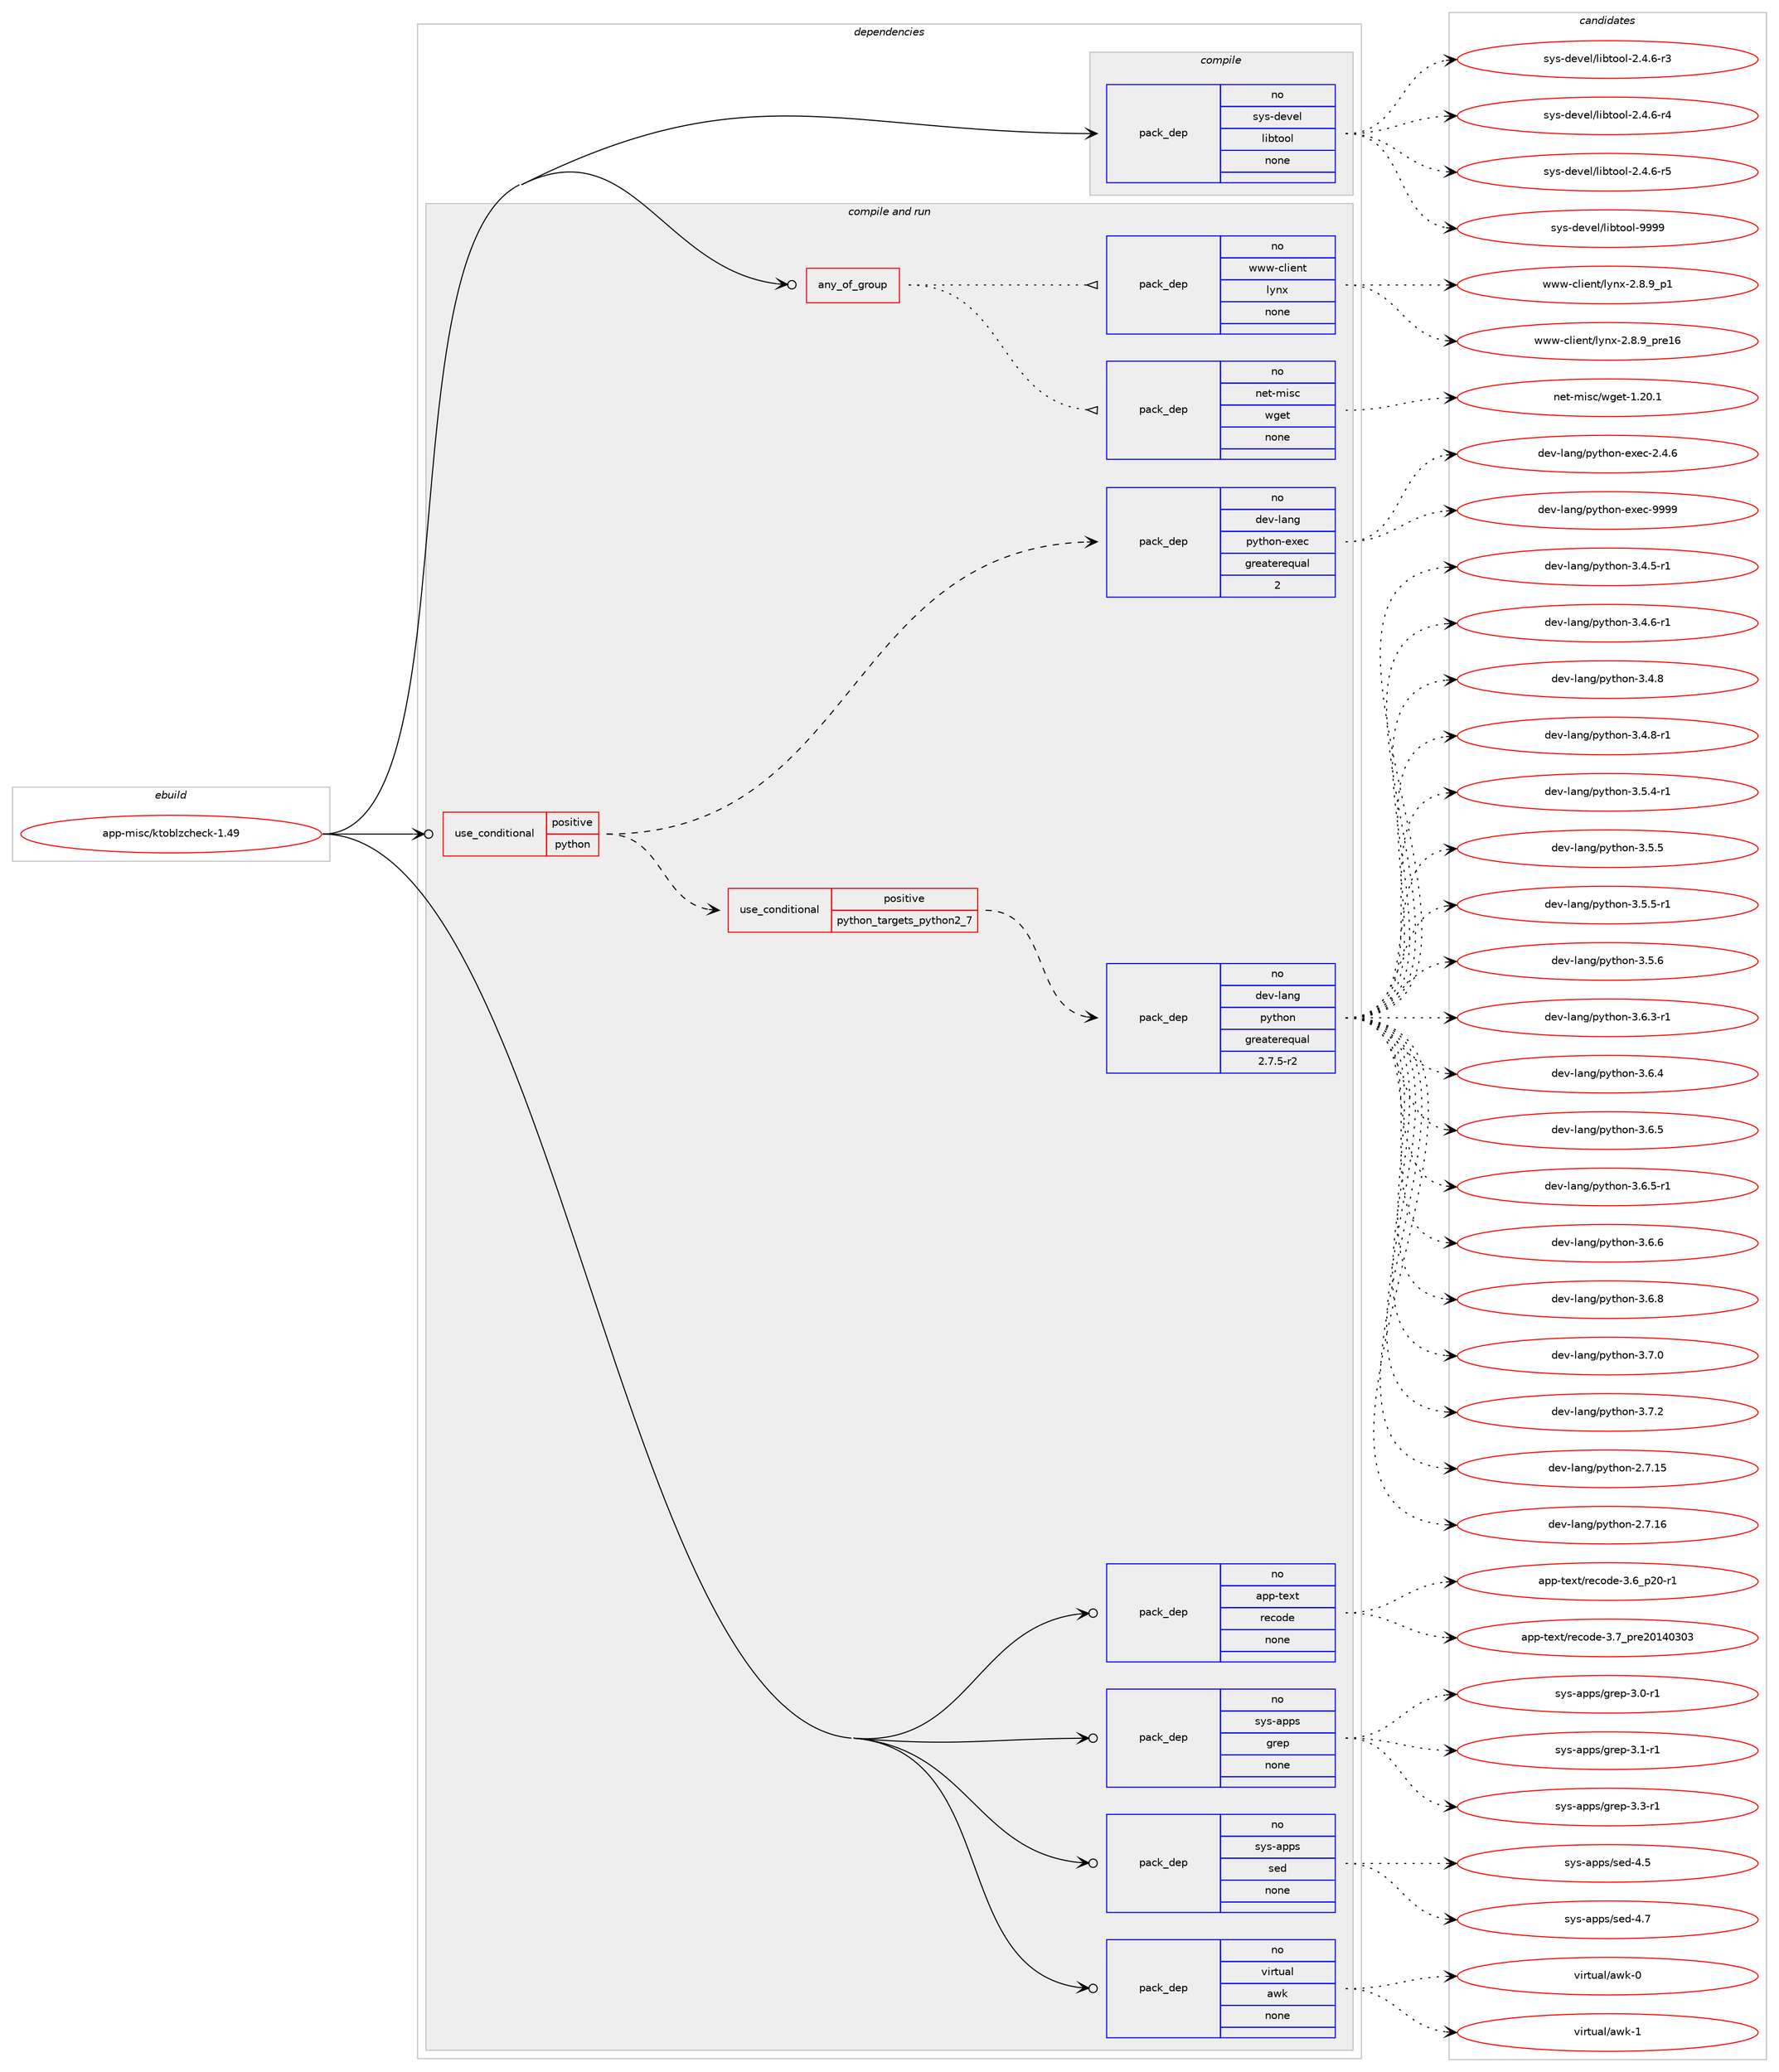 digraph prolog {

# *************
# Graph options
# *************

newrank=true;
concentrate=true;
compound=true;
graph [rankdir=LR,fontname=Helvetica,fontsize=10,ranksep=1.5];#, ranksep=2.5, nodesep=0.2];
edge  [arrowhead=vee];
node  [fontname=Helvetica,fontsize=10];

# **********
# The ebuild
# **********

subgraph cluster_leftcol {
color=gray;
rank=same;
label=<<i>ebuild</i>>;
id [label="app-misc/ktoblzcheck-1.49", color=red, width=4, href="../app-misc/ktoblzcheck-1.49.svg"];
}

# ****************
# The dependencies
# ****************

subgraph cluster_midcol {
color=gray;
label=<<i>dependencies</i>>;
subgraph cluster_compile {
fillcolor="#eeeeee";
style=filled;
label=<<i>compile</i>>;
subgraph pack925877 {
dependency1299528 [label=<<TABLE BORDER="0" CELLBORDER="1" CELLSPACING="0" CELLPADDING="4" WIDTH="220"><TR><TD ROWSPAN="6" CELLPADDING="30">pack_dep</TD></TR><TR><TD WIDTH="110">no</TD></TR><TR><TD>sys-devel</TD></TR><TR><TD>libtool</TD></TR><TR><TD>none</TD></TR><TR><TD></TD></TR></TABLE>>, shape=none, color=blue];
}
id:e -> dependency1299528:w [weight=20,style="solid",arrowhead="vee"];
}
subgraph cluster_compileandrun {
fillcolor="#eeeeee";
style=filled;
label=<<i>compile and run</i>>;
subgraph any19680 {
dependency1299529 [label=<<TABLE BORDER="0" CELLBORDER="1" CELLSPACING="0" CELLPADDING="4"><TR><TD CELLPADDING="10">any_of_group</TD></TR></TABLE>>, shape=none, color=red];subgraph pack925878 {
dependency1299530 [label=<<TABLE BORDER="0" CELLBORDER="1" CELLSPACING="0" CELLPADDING="4" WIDTH="220"><TR><TD ROWSPAN="6" CELLPADDING="30">pack_dep</TD></TR><TR><TD WIDTH="110">no</TD></TR><TR><TD>net-misc</TD></TR><TR><TD>wget</TD></TR><TR><TD>none</TD></TR><TR><TD></TD></TR></TABLE>>, shape=none, color=blue];
}
dependency1299529:e -> dependency1299530:w [weight=20,style="dotted",arrowhead="oinv"];
subgraph pack925879 {
dependency1299531 [label=<<TABLE BORDER="0" CELLBORDER="1" CELLSPACING="0" CELLPADDING="4" WIDTH="220"><TR><TD ROWSPAN="6" CELLPADDING="30">pack_dep</TD></TR><TR><TD WIDTH="110">no</TD></TR><TR><TD>www-client</TD></TR><TR><TD>lynx</TD></TR><TR><TD>none</TD></TR><TR><TD></TD></TR></TABLE>>, shape=none, color=blue];
}
dependency1299529:e -> dependency1299531:w [weight=20,style="dotted",arrowhead="oinv"];
}
id:e -> dependency1299529:w [weight=20,style="solid",arrowhead="odotvee"];
subgraph cond353429 {
dependency1299532 [label=<<TABLE BORDER="0" CELLBORDER="1" CELLSPACING="0" CELLPADDING="4"><TR><TD ROWSPAN="3" CELLPADDING="10">use_conditional</TD></TR><TR><TD>positive</TD></TR><TR><TD>python</TD></TR></TABLE>>, shape=none, color=red];
subgraph cond353430 {
dependency1299533 [label=<<TABLE BORDER="0" CELLBORDER="1" CELLSPACING="0" CELLPADDING="4"><TR><TD ROWSPAN="3" CELLPADDING="10">use_conditional</TD></TR><TR><TD>positive</TD></TR><TR><TD>python_targets_python2_7</TD></TR></TABLE>>, shape=none, color=red];
subgraph pack925880 {
dependency1299534 [label=<<TABLE BORDER="0" CELLBORDER="1" CELLSPACING="0" CELLPADDING="4" WIDTH="220"><TR><TD ROWSPAN="6" CELLPADDING="30">pack_dep</TD></TR><TR><TD WIDTH="110">no</TD></TR><TR><TD>dev-lang</TD></TR><TR><TD>python</TD></TR><TR><TD>greaterequal</TD></TR><TR><TD>2.7.5-r2</TD></TR></TABLE>>, shape=none, color=blue];
}
dependency1299533:e -> dependency1299534:w [weight=20,style="dashed",arrowhead="vee"];
}
dependency1299532:e -> dependency1299533:w [weight=20,style="dashed",arrowhead="vee"];
subgraph pack925881 {
dependency1299535 [label=<<TABLE BORDER="0" CELLBORDER="1" CELLSPACING="0" CELLPADDING="4" WIDTH="220"><TR><TD ROWSPAN="6" CELLPADDING="30">pack_dep</TD></TR><TR><TD WIDTH="110">no</TD></TR><TR><TD>dev-lang</TD></TR><TR><TD>python-exec</TD></TR><TR><TD>greaterequal</TD></TR><TR><TD>2</TD></TR></TABLE>>, shape=none, color=blue];
}
dependency1299532:e -> dependency1299535:w [weight=20,style="dashed",arrowhead="vee"];
}
id:e -> dependency1299532:w [weight=20,style="solid",arrowhead="odotvee"];
subgraph pack925882 {
dependency1299536 [label=<<TABLE BORDER="0" CELLBORDER="1" CELLSPACING="0" CELLPADDING="4" WIDTH="220"><TR><TD ROWSPAN="6" CELLPADDING="30">pack_dep</TD></TR><TR><TD WIDTH="110">no</TD></TR><TR><TD>app-text</TD></TR><TR><TD>recode</TD></TR><TR><TD>none</TD></TR><TR><TD></TD></TR></TABLE>>, shape=none, color=blue];
}
id:e -> dependency1299536:w [weight=20,style="solid",arrowhead="odotvee"];
subgraph pack925883 {
dependency1299537 [label=<<TABLE BORDER="0" CELLBORDER="1" CELLSPACING="0" CELLPADDING="4" WIDTH="220"><TR><TD ROWSPAN="6" CELLPADDING="30">pack_dep</TD></TR><TR><TD WIDTH="110">no</TD></TR><TR><TD>sys-apps</TD></TR><TR><TD>grep</TD></TR><TR><TD>none</TD></TR><TR><TD></TD></TR></TABLE>>, shape=none, color=blue];
}
id:e -> dependency1299537:w [weight=20,style="solid",arrowhead="odotvee"];
subgraph pack925884 {
dependency1299538 [label=<<TABLE BORDER="0" CELLBORDER="1" CELLSPACING="0" CELLPADDING="4" WIDTH="220"><TR><TD ROWSPAN="6" CELLPADDING="30">pack_dep</TD></TR><TR><TD WIDTH="110">no</TD></TR><TR><TD>sys-apps</TD></TR><TR><TD>sed</TD></TR><TR><TD>none</TD></TR><TR><TD></TD></TR></TABLE>>, shape=none, color=blue];
}
id:e -> dependency1299538:w [weight=20,style="solid",arrowhead="odotvee"];
subgraph pack925885 {
dependency1299539 [label=<<TABLE BORDER="0" CELLBORDER="1" CELLSPACING="0" CELLPADDING="4" WIDTH="220"><TR><TD ROWSPAN="6" CELLPADDING="30">pack_dep</TD></TR><TR><TD WIDTH="110">no</TD></TR><TR><TD>virtual</TD></TR><TR><TD>awk</TD></TR><TR><TD>none</TD></TR><TR><TD></TD></TR></TABLE>>, shape=none, color=blue];
}
id:e -> dependency1299539:w [weight=20,style="solid",arrowhead="odotvee"];
}
subgraph cluster_run {
fillcolor="#eeeeee";
style=filled;
label=<<i>run</i>>;
}
}

# **************
# The candidates
# **************

subgraph cluster_choices {
rank=same;
color=gray;
label=<<i>candidates</i>>;

subgraph choice925877 {
color=black;
nodesep=1;
choice1151211154510010111810110847108105981161111111084550465246544511451 [label="sys-devel/libtool-2.4.6-r3", color=red, width=4,href="../sys-devel/libtool-2.4.6-r3.svg"];
choice1151211154510010111810110847108105981161111111084550465246544511452 [label="sys-devel/libtool-2.4.6-r4", color=red, width=4,href="../sys-devel/libtool-2.4.6-r4.svg"];
choice1151211154510010111810110847108105981161111111084550465246544511453 [label="sys-devel/libtool-2.4.6-r5", color=red, width=4,href="../sys-devel/libtool-2.4.6-r5.svg"];
choice1151211154510010111810110847108105981161111111084557575757 [label="sys-devel/libtool-9999", color=red, width=4,href="../sys-devel/libtool-9999.svg"];
dependency1299528:e -> choice1151211154510010111810110847108105981161111111084550465246544511451:w [style=dotted,weight="100"];
dependency1299528:e -> choice1151211154510010111810110847108105981161111111084550465246544511452:w [style=dotted,weight="100"];
dependency1299528:e -> choice1151211154510010111810110847108105981161111111084550465246544511453:w [style=dotted,weight="100"];
dependency1299528:e -> choice1151211154510010111810110847108105981161111111084557575757:w [style=dotted,weight="100"];
}
subgraph choice925878 {
color=black;
nodesep=1;
choice11010111645109105115994711910310111645494650484649 [label="net-misc/wget-1.20.1", color=red, width=4,href="../net-misc/wget-1.20.1.svg"];
dependency1299530:e -> choice11010111645109105115994711910310111645494650484649:w [style=dotted,weight="100"];
}
subgraph choice925879 {
color=black;
nodesep=1;
choice1191191194599108105101110116471081211101204550465646579511249 [label="www-client/lynx-2.8.9_p1", color=red, width=4,href="../www-client/lynx-2.8.9_p1.svg"];
choice119119119459910810510111011647108121110120455046564657951121141014954 [label="www-client/lynx-2.8.9_pre16", color=red, width=4,href="../www-client/lynx-2.8.9_pre16.svg"];
dependency1299531:e -> choice1191191194599108105101110116471081211101204550465646579511249:w [style=dotted,weight="100"];
dependency1299531:e -> choice119119119459910810510111011647108121110120455046564657951121141014954:w [style=dotted,weight="100"];
}
subgraph choice925880 {
color=black;
nodesep=1;
choice10010111845108971101034711212111610411111045504655464953 [label="dev-lang/python-2.7.15", color=red, width=4,href="../dev-lang/python-2.7.15.svg"];
choice10010111845108971101034711212111610411111045504655464954 [label="dev-lang/python-2.7.16", color=red, width=4,href="../dev-lang/python-2.7.16.svg"];
choice1001011184510897110103471121211161041111104551465246534511449 [label="dev-lang/python-3.4.5-r1", color=red, width=4,href="../dev-lang/python-3.4.5-r1.svg"];
choice1001011184510897110103471121211161041111104551465246544511449 [label="dev-lang/python-3.4.6-r1", color=red, width=4,href="../dev-lang/python-3.4.6-r1.svg"];
choice100101118451089711010347112121116104111110455146524656 [label="dev-lang/python-3.4.8", color=red, width=4,href="../dev-lang/python-3.4.8.svg"];
choice1001011184510897110103471121211161041111104551465246564511449 [label="dev-lang/python-3.4.8-r1", color=red, width=4,href="../dev-lang/python-3.4.8-r1.svg"];
choice1001011184510897110103471121211161041111104551465346524511449 [label="dev-lang/python-3.5.4-r1", color=red, width=4,href="../dev-lang/python-3.5.4-r1.svg"];
choice100101118451089711010347112121116104111110455146534653 [label="dev-lang/python-3.5.5", color=red, width=4,href="../dev-lang/python-3.5.5.svg"];
choice1001011184510897110103471121211161041111104551465346534511449 [label="dev-lang/python-3.5.5-r1", color=red, width=4,href="../dev-lang/python-3.5.5-r1.svg"];
choice100101118451089711010347112121116104111110455146534654 [label="dev-lang/python-3.5.6", color=red, width=4,href="../dev-lang/python-3.5.6.svg"];
choice1001011184510897110103471121211161041111104551465446514511449 [label="dev-lang/python-3.6.3-r1", color=red, width=4,href="../dev-lang/python-3.6.3-r1.svg"];
choice100101118451089711010347112121116104111110455146544652 [label="dev-lang/python-3.6.4", color=red, width=4,href="../dev-lang/python-3.6.4.svg"];
choice100101118451089711010347112121116104111110455146544653 [label="dev-lang/python-3.6.5", color=red, width=4,href="../dev-lang/python-3.6.5.svg"];
choice1001011184510897110103471121211161041111104551465446534511449 [label="dev-lang/python-3.6.5-r1", color=red, width=4,href="../dev-lang/python-3.6.5-r1.svg"];
choice100101118451089711010347112121116104111110455146544654 [label="dev-lang/python-3.6.6", color=red, width=4,href="../dev-lang/python-3.6.6.svg"];
choice100101118451089711010347112121116104111110455146544656 [label="dev-lang/python-3.6.8", color=red, width=4,href="../dev-lang/python-3.6.8.svg"];
choice100101118451089711010347112121116104111110455146554648 [label="dev-lang/python-3.7.0", color=red, width=4,href="../dev-lang/python-3.7.0.svg"];
choice100101118451089711010347112121116104111110455146554650 [label="dev-lang/python-3.7.2", color=red, width=4,href="../dev-lang/python-3.7.2.svg"];
dependency1299534:e -> choice10010111845108971101034711212111610411111045504655464953:w [style=dotted,weight="100"];
dependency1299534:e -> choice10010111845108971101034711212111610411111045504655464954:w [style=dotted,weight="100"];
dependency1299534:e -> choice1001011184510897110103471121211161041111104551465246534511449:w [style=dotted,weight="100"];
dependency1299534:e -> choice1001011184510897110103471121211161041111104551465246544511449:w [style=dotted,weight="100"];
dependency1299534:e -> choice100101118451089711010347112121116104111110455146524656:w [style=dotted,weight="100"];
dependency1299534:e -> choice1001011184510897110103471121211161041111104551465246564511449:w [style=dotted,weight="100"];
dependency1299534:e -> choice1001011184510897110103471121211161041111104551465346524511449:w [style=dotted,weight="100"];
dependency1299534:e -> choice100101118451089711010347112121116104111110455146534653:w [style=dotted,weight="100"];
dependency1299534:e -> choice1001011184510897110103471121211161041111104551465346534511449:w [style=dotted,weight="100"];
dependency1299534:e -> choice100101118451089711010347112121116104111110455146534654:w [style=dotted,weight="100"];
dependency1299534:e -> choice1001011184510897110103471121211161041111104551465446514511449:w [style=dotted,weight="100"];
dependency1299534:e -> choice100101118451089711010347112121116104111110455146544652:w [style=dotted,weight="100"];
dependency1299534:e -> choice100101118451089711010347112121116104111110455146544653:w [style=dotted,weight="100"];
dependency1299534:e -> choice1001011184510897110103471121211161041111104551465446534511449:w [style=dotted,weight="100"];
dependency1299534:e -> choice100101118451089711010347112121116104111110455146544654:w [style=dotted,weight="100"];
dependency1299534:e -> choice100101118451089711010347112121116104111110455146544656:w [style=dotted,weight="100"];
dependency1299534:e -> choice100101118451089711010347112121116104111110455146554648:w [style=dotted,weight="100"];
dependency1299534:e -> choice100101118451089711010347112121116104111110455146554650:w [style=dotted,weight="100"];
}
subgraph choice925881 {
color=black;
nodesep=1;
choice1001011184510897110103471121211161041111104510112010199455046524654 [label="dev-lang/python-exec-2.4.6", color=red, width=4,href="../dev-lang/python-exec-2.4.6.svg"];
choice10010111845108971101034711212111610411111045101120101994557575757 [label="dev-lang/python-exec-9999", color=red, width=4,href="../dev-lang/python-exec-9999.svg"];
dependency1299535:e -> choice1001011184510897110103471121211161041111104510112010199455046524654:w [style=dotted,weight="100"];
dependency1299535:e -> choice10010111845108971101034711212111610411111045101120101994557575757:w [style=dotted,weight="100"];
}
subgraph choice925882 {
color=black;
nodesep=1;
choice97112112451161011201164711410199111100101455146549511250484511449 [label="app-text/recode-3.6_p20-r1", color=red, width=4,href="../app-text/recode-3.6_p20-r1.svg"];
choice9711211245116101120116471141019911110010145514655951121141015048495248514851 [label="app-text/recode-3.7_pre20140303", color=red, width=4,href="../app-text/recode-3.7_pre20140303.svg"];
dependency1299536:e -> choice97112112451161011201164711410199111100101455146549511250484511449:w [style=dotted,weight="100"];
dependency1299536:e -> choice9711211245116101120116471141019911110010145514655951121141015048495248514851:w [style=dotted,weight="100"];
}
subgraph choice925883 {
color=black;
nodesep=1;
choice115121115459711211211547103114101112455146484511449 [label="sys-apps/grep-3.0-r1", color=red, width=4,href="../sys-apps/grep-3.0-r1.svg"];
choice115121115459711211211547103114101112455146494511449 [label="sys-apps/grep-3.1-r1", color=red, width=4,href="../sys-apps/grep-3.1-r1.svg"];
choice115121115459711211211547103114101112455146514511449 [label="sys-apps/grep-3.3-r1", color=red, width=4,href="../sys-apps/grep-3.3-r1.svg"];
dependency1299537:e -> choice115121115459711211211547103114101112455146484511449:w [style=dotted,weight="100"];
dependency1299537:e -> choice115121115459711211211547103114101112455146494511449:w [style=dotted,weight="100"];
dependency1299537:e -> choice115121115459711211211547103114101112455146514511449:w [style=dotted,weight="100"];
}
subgraph choice925884 {
color=black;
nodesep=1;
choice11512111545971121121154711510110045524653 [label="sys-apps/sed-4.5", color=red, width=4,href="../sys-apps/sed-4.5.svg"];
choice11512111545971121121154711510110045524655 [label="sys-apps/sed-4.7", color=red, width=4,href="../sys-apps/sed-4.7.svg"];
dependency1299538:e -> choice11512111545971121121154711510110045524653:w [style=dotted,weight="100"];
dependency1299538:e -> choice11512111545971121121154711510110045524655:w [style=dotted,weight="100"];
}
subgraph choice925885 {
color=black;
nodesep=1;
choice1181051141161179710847971191074548 [label="virtual/awk-0", color=red, width=4,href="../virtual/awk-0.svg"];
choice1181051141161179710847971191074549 [label="virtual/awk-1", color=red, width=4,href="../virtual/awk-1.svg"];
dependency1299539:e -> choice1181051141161179710847971191074548:w [style=dotted,weight="100"];
dependency1299539:e -> choice1181051141161179710847971191074549:w [style=dotted,weight="100"];
}
}

}
